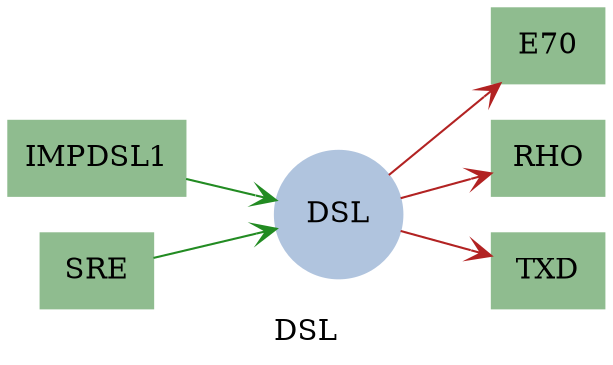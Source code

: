 // This file is generated by the --graph_format option of the Temoa model.  It
// is a Graphviz DOT language text description of a Temoa model instance.  For
// the curious, Graphviz will read this file to create an equivalent image in
// a number of formats, including SVG, PNG, GIF, and PDF.  For example, here
// is how one might invoke Graphviz to create an SVG image from the dot file.
//
// dot -Tsvg -o model.svg model.dot
//
// For more information, see the Graphviz homepage: http://graphviz.org/

// This particular file is the dot language description of the flow of energy
// via the carrier 'DSL'.

strict digraph Temoa_energy_carrier {
	label = "DSL"

	color       = "black";
	compound    = "True";
	concentrate = "True";
	rankdir     = "LR";
	splines     = "True";

	// Default node attributes
	node [ style="filled" ] ;

	// Default edge attributes
	edge [
	  arrowhead      = "vee",
	  fontsize       = "8",
	  label          = "   ",
	  labelfloat     = "false",
	  len            = "2",
	  weight         = "0.5",
	] ;


	// Define individual nodes (and non-default characteristics)
	subgraph techs {
		node [ color="darkseagreen", shape="box" ] ;

		"E70"     [ href="../processes/process_E70.svg" ] ;
		"IMPDSL1" [ href="../processes/process_IMPDSL1.svg" ] ;
		"RHO"     [ href="../processes/process_RHO.svg" ] ;
		"SRE"     [ href="../processes/process_SRE.svg" ] ;
		"TXD"     [ href="../processes/process_TXD.svg" ] ;
	}

	subgraph energy_carriers {
		node [ color="lightsteelblue", shape="circle" ] ;

		"DSL" [ href="../simple_model.svg" ] ;
	}

	// Define individual edges (and non-default characteristics)
	subgraph outputs {
		edge [ color="forestgreen" ] ;

		"IMPDSL1" -> "DSL" ;
		"SRE"     -> "DSL" ;
	}

	subgraph inputs {
		edge [ color="firebrick" ] ;

		"DSL" -> "E70" ;
		"DSL" -> "RHO" ;
		"DSL" -> "TXD" ;
	}
}
